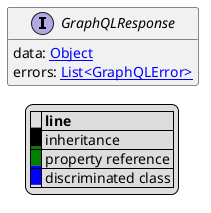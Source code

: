 @startuml

hide empty fields
hide empty methods
legend
|= |= line |
|<back:black>   </back>| inheritance |
|<back:green>   </back>| property reference |
|<back:blue>   </back>| discriminated class |
endlegend
interface GraphQLResponse [[GraphQLResponse.svg]]  {
    data: [[Object.svg Object]]
    errors: [[GraphQLError.svg List<GraphQLError>]]
}






@enduml
